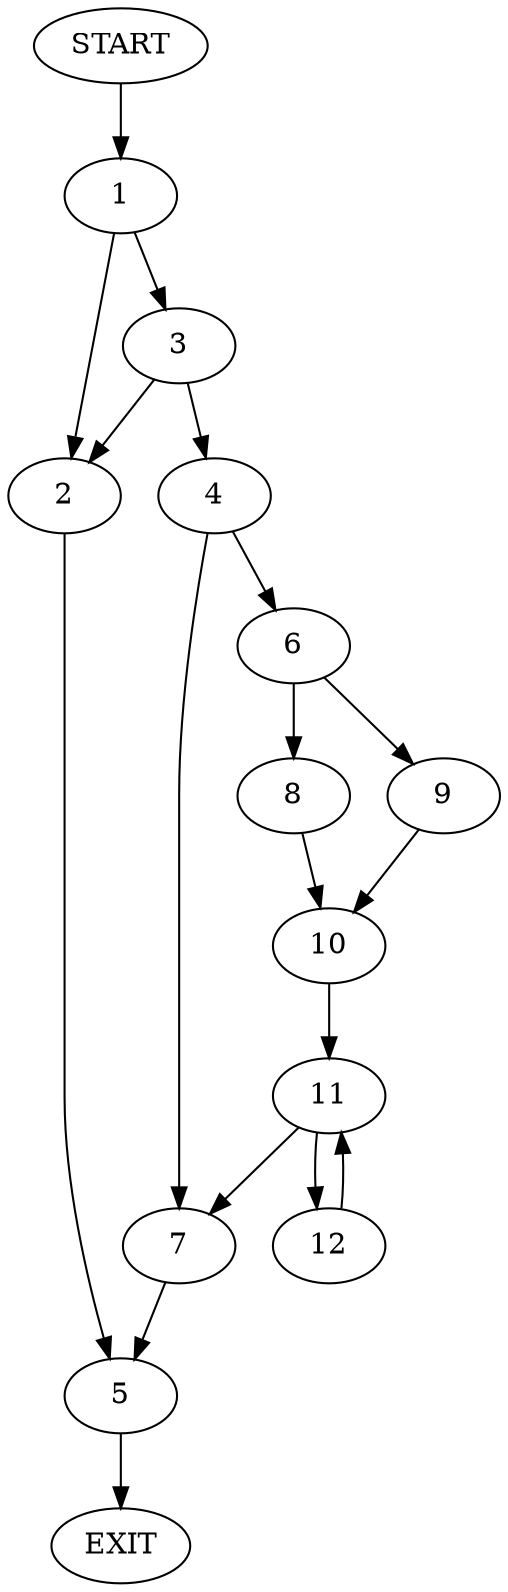 digraph {
0 [label="START"]
13 [label="EXIT"]
0 -> 1
1 -> 2
1 -> 3
3 -> 2
3 -> 4
2 -> 5
4 -> 6
4 -> 7
7 -> 5
6 -> 8
6 -> 9
8 -> 10
9 -> 10
10 -> 11
11 -> 7
11 -> 12
12 -> 11
5 -> 13
}
